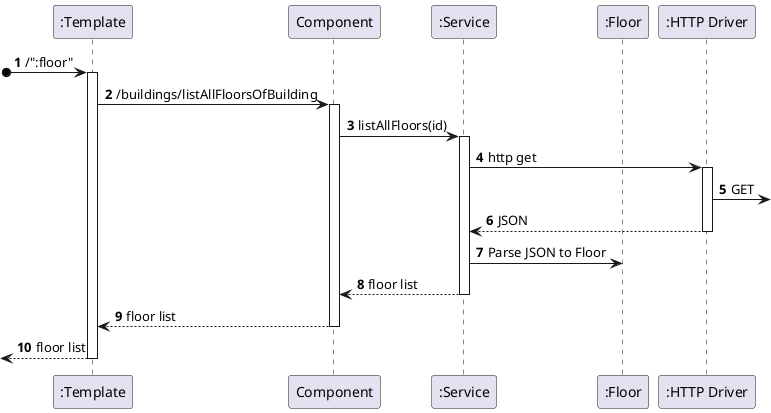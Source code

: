 @startuml

autonumber


participant ":Template" as Template
participant Component as Component
participant ":Service" as Service
participant ":Floor" as Model
participant ":HTTP Driver" as HTTP

?o->Template: /":floor"
activate Template

Template -> Component: /buildings/listAllFloorsOfBuilding
activate Component

Component -> Service: listAllFloors(id)
activate Service

Service -> HTTP: http get
activate HTTP
HTTP -> : GET
HTTP --> Service: JSON
deactivate HTTP

Service -> Model: Parse JSON to Floor



Service --> Component:floor list
deactivate Service

Component --> Template:floor list
deactivate Component

<--Template: floor list
deactivate Template


@enduml
